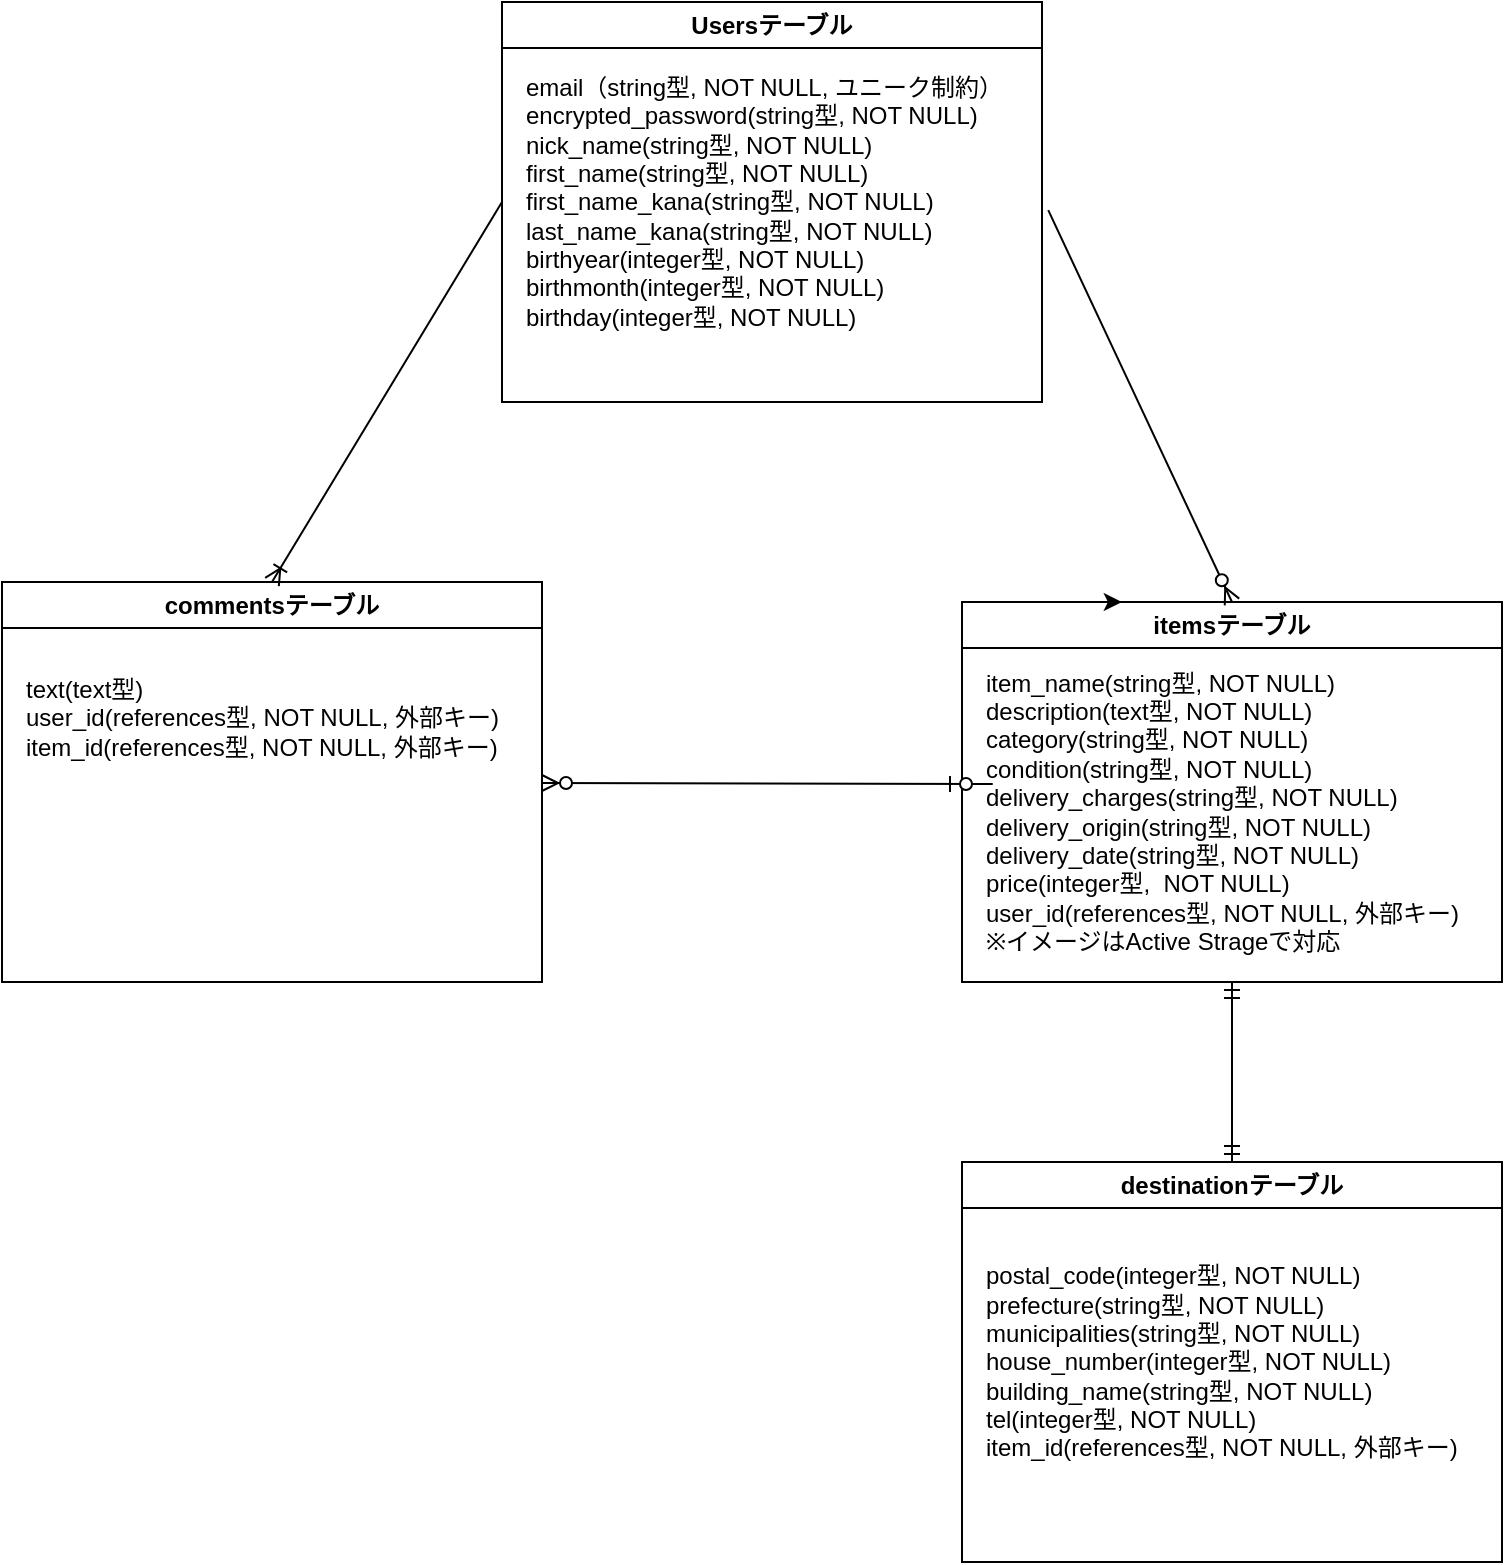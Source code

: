 <mxfile>
    <diagram id="2s_vTrPqzk0E1ofOD4oW" name="ページ1">
        <mxGraphModel dx="720" dy="629" grid="1" gridSize="10" guides="1" tooltips="1" connect="1" arrows="1" fold="1" page="1" pageScale="1" pageWidth="827" pageHeight="1169" math="0" shadow="0">
            <root>
                <mxCell id="0"/>
                <mxCell id="1" parent="0"/>
                <mxCell id="4" value="Usersテーブル" style="swimlane;whiteSpace=wrap;html=1;" parent="1" vertex="1">
                    <mxGeometry x="290" y="50" width="270" height="200" as="geometry"/>
                </mxCell>
                <mxCell id="5" value="email（string型, NOT NULL, ユニーク制約）&lt;br&gt;encrypted_password(string型, NOT NULL)&lt;br&gt;nick_name(string型, NOT NULL)&lt;br&gt;first_name(string型, NOT NULL)&lt;br&gt;first_name_kana(string型, NOT NULL)&lt;br&gt;last_name_kana(string型, NOT NULL)&lt;br&gt;birthyear(integer型, NOT NULL)&lt;br&gt;birthmonth(integer型, NOT NULL)&lt;br&gt;birthday(integer型, NOT NULL)" style="text;html=1;align=left;verticalAlign=middle;resizable=0;points=[];autosize=1;strokeColor=none;fillColor=none;" parent="4" vertex="1">
                    <mxGeometry x="10" y="30" width="260" height="140" as="geometry"/>
                </mxCell>
                <mxCell id="7" value="itemsテーブル" style="swimlane;whiteSpace=wrap;html=1;" parent="1" vertex="1">
                    <mxGeometry x="520" y="350" width="270" height="190" as="geometry"/>
                </mxCell>
                <mxCell id="8" value="item_name(string型, NOT NULL)&lt;br&gt;description(text型, NOT NULL)&lt;br&gt;category(string型, NOT NULL)&lt;br&gt;condition(string型, NOT NULL)&lt;br&gt;delivery_charges(string型, NOT NULL)&lt;br&gt;delivery_origin(string型, NOT NULL)&lt;br&gt;delivery_date(string型, NOT NULL)&lt;br&gt;price(integer型,&amp;nbsp; NOT NULL)&lt;br&gt;user_id(references型, NOT NULL, 外部キー)&lt;br&gt;※イメージはActive Strageで対応" style="text;html=1;align=left;verticalAlign=middle;resizable=0;points=[];autosize=1;strokeColor=none;fillColor=none;" parent="7" vertex="1">
                    <mxGeometry x="10" y="25" width="260" height="160" as="geometry"/>
                </mxCell>
                <mxCell id="9" value="commentsテーブル" style="swimlane;whiteSpace=wrap;html=1;" parent="1" vertex="1">
                    <mxGeometry x="40" y="340" width="270" height="200" as="geometry"/>
                </mxCell>
                <mxCell id="12" value="text(text型)&lt;br&gt;user_id(references型, NOT NULL, 外部キー)&lt;br&gt;item_id(references型, NOT NULL, 外部キー)" style="text;html=1;align=left;verticalAlign=middle;resizable=0;points=[];autosize=1;strokeColor=none;fillColor=none;" parent="9" vertex="1">
                    <mxGeometry x="10" y="37.5" width="260" height="60" as="geometry"/>
                </mxCell>
                <mxCell id="10" value="destinationテーブル" style="swimlane;whiteSpace=wrap;html=1;" parent="1" vertex="1">
                    <mxGeometry x="520" y="630" width="270" height="200" as="geometry"/>
                </mxCell>
                <mxCell id="11" value="postal_code(integer型, NOT NULL)&lt;br&gt;prefecture(string型, NOT NULL)&lt;br&gt;municipalities(string型, NOT NULL)&lt;br&gt;house_number(integer型, NOT NULL)&lt;br&gt;building_name(string型, NOT NULL)&lt;br&gt;tel(integer型, NOT NULL)&lt;br&gt;item_id(references型, NOT NULL, 外部キー)" style="text;html=1;align=left;verticalAlign=middle;resizable=0;points=[];autosize=1;strokeColor=none;fillColor=none;" parent="10" vertex="1">
                    <mxGeometry x="10" y="45" width="260" height="110" as="geometry"/>
                </mxCell>
                <mxCell id="13" style="edgeStyle=none;html=1;exitX=0.25;exitY=0;exitDx=0;exitDy=0;entryX=0.296;entryY=0;entryDx=0;entryDy=0;entryPerimeter=0;" parent="1" source="7" target="7" edge="1">
                    <mxGeometry relative="1" as="geometry"/>
                </mxCell>
                <mxCell id="36" value="" style="fontSize=12;html=1;endArrow=ERzeroToMany;endFill=1;exitX=1.012;exitY=0.529;exitDx=0;exitDy=0;exitPerimeter=0;entryX=0.5;entryY=0;entryDx=0;entryDy=0;" parent="1" source="5" target="7" edge="1">
                    <mxGeometry width="100" height="100" relative="1" as="geometry">
                        <mxPoint x="320" y="150" as="sourcePoint"/>
                        <mxPoint x="460" y="146" as="targetPoint"/>
                    </mxGeometry>
                </mxCell>
                <mxCell id="41" value="" style="fontSize=12;html=1;endArrow=ERoneToMany;movable=1;resizable=1;rotatable=1;deletable=1;editable=1;connectable=1;entryX=0.5;entryY=0;entryDx=0;entryDy=0;" parent="1" target="9" edge="1">
                    <mxGeometry width="100" height="100" relative="1" as="geometry">
                        <mxPoint x="290" y="150" as="sourcePoint"/>
                        <mxPoint x="150" y="310" as="targetPoint"/>
                    </mxGeometry>
                </mxCell>
                <mxCell id="42" value="" style="fontSize=12;html=1;endArrow=ERmandOne;startArrow=ERmandOne;entryX=0.5;entryY=1;entryDx=0;entryDy=0;exitX=0.5;exitY=0;exitDx=0;exitDy=0;" parent="1" source="10" target="7" edge="1">
                    <mxGeometry width="100" height="100" relative="1" as="geometry">
                        <mxPoint x="330" y="350" as="sourcePoint"/>
                        <mxPoint x="430" y="250" as="targetPoint"/>
                    </mxGeometry>
                </mxCell>
                <mxCell id="43" value="" style="edgeStyle=entityRelationEdgeStyle;fontSize=12;html=1;endArrow=ERzeroToMany;startArrow=ERzeroToOne;entryX=1;entryY=1.05;entryDx=0;entryDy=0;entryPerimeter=0;" parent="1" target="12" edge="1">
                    <mxGeometry width="100" height="100" relative="1" as="geometry">
                        <mxPoint x="510" y="441" as="sourcePoint"/>
                        <mxPoint x="560" y="433" as="targetPoint"/>
                    </mxGeometry>
                </mxCell>
            </root>
        </mxGraphModel>
    </diagram>
</mxfile>